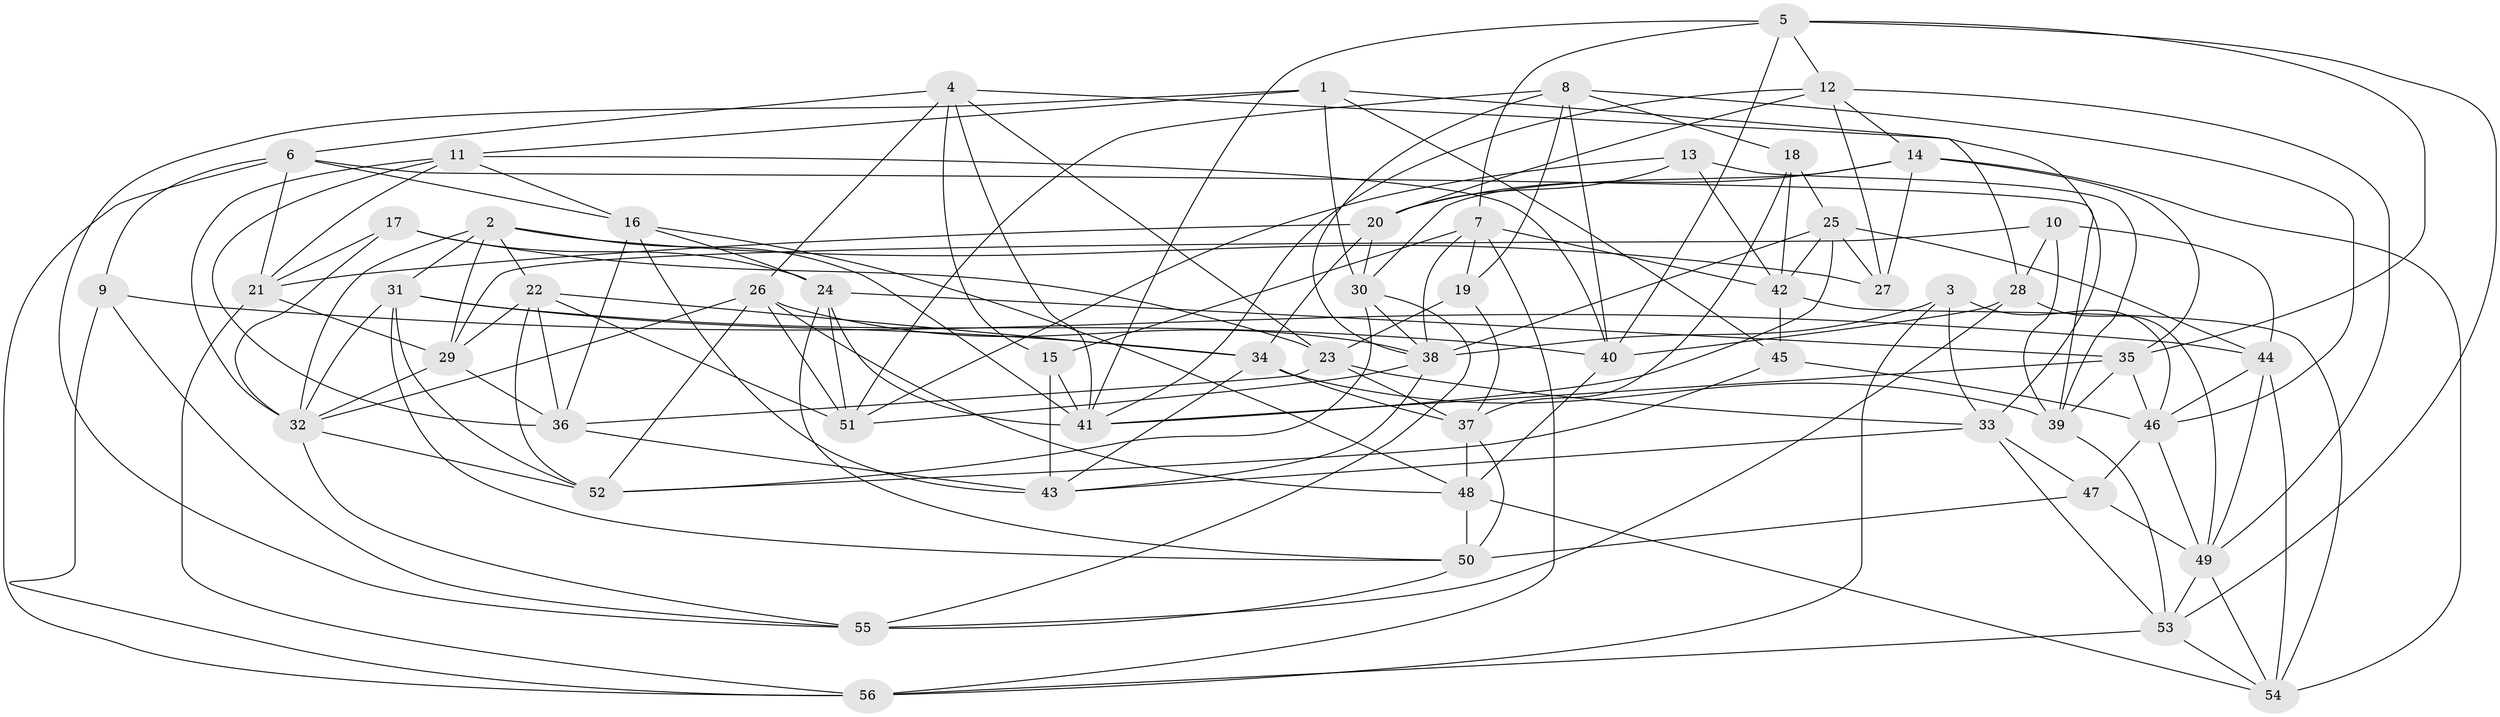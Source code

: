 // original degree distribution, {4: 1.0}
// Generated by graph-tools (version 1.1) at 2025/50/03/09/25 03:50:49]
// undirected, 56 vertices, 160 edges
graph export_dot {
graph [start="1"]
  node [color=gray90,style=filled];
  1;
  2;
  3;
  4;
  5;
  6;
  7;
  8;
  9;
  10;
  11;
  12;
  13;
  14;
  15;
  16;
  17;
  18;
  19;
  20;
  21;
  22;
  23;
  24;
  25;
  26;
  27;
  28;
  29;
  30;
  31;
  32;
  33;
  34;
  35;
  36;
  37;
  38;
  39;
  40;
  41;
  42;
  43;
  44;
  45;
  46;
  47;
  48;
  49;
  50;
  51;
  52;
  53;
  54;
  55;
  56;
  1 -- 11 [weight=1.0];
  1 -- 28 [weight=2.0];
  1 -- 30 [weight=1.0];
  1 -- 45 [weight=1.0];
  1 -- 55 [weight=1.0];
  2 -- 22 [weight=1.0];
  2 -- 27 [weight=1.0];
  2 -- 29 [weight=1.0];
  2 -- 31 [weight=1.0];
  2 -- 32 [weight=1.0];
  2 -- 41 [weight=1.0];
  3 -- 33 [weight=1.0];
  3 -- 38 [weight=1.0];
  3 -- 46 [weight=1.0];
  3 -- 56 [weight=1.0];
  4 -- 6 [weight=1.0];
  4 -- 15 [weight=1.0];
  4 -- 23 [weight=1.0];
  4 -- 26 [weight=1.0];
  4 -- 33 [weight=1.0];
  4 -- 41 [weight=1.0];
  5 -- 7 [weight=1.0];
  5 -- 12 [weight=1.0];
  5 -- 35 [weight=1.0];
  5 -- 40 [weight=1.0];
  5 -- 41 [weight=1.0];
  5 -- 53 [weight=1.0];
  6 -- 9 [weight=1.0];
  6 -- 16 [weight=1.0];
  6 -- 21 [weight=1.0];
  6 -- 39 [weight=1.0];
  6 -- 56 [weight=1.0];
  7 -- 15 [weight=1.0];
  7 -- 19 [weight=1.0];
  7 -- 38 [weight=1.0];
  7 -- 42 [weight=1.0];
  7 -- 56 [weight=1.0];
  8 -- 18 [weight=1.0];
  8 -- 19 [weight=1.0];
  8 -- 38 [weight=1.0];
  8 -- 40 [weight=1.0];
  8 -- 46 [weight=1.0];
  8 -- 51 [weight=1.0];
  9 -- 44 [weight=1.0];
  9 -- 55 [weight=1.0];
  9 -- 56 [weight=1.0];
  10 -- 28 [weight=1.0];
  10 -- 29 [weight=1.0];
  10 -- 39 [weight=1.0];
  10 -- 44 [weight=1.0];
  11 -- 16 [weight=1.0];
  11 -- 21 [weight=1.0];
  11 -- 32 [weight=1.0];
  11 -- 36 [weight=1.0];
  11 -- 40 [weight=1.0];
  12 -- 14 [weight=1.0];
  12 -- 20 [weight=1.0];
  12 -- 27 [weight=1.0];
  12 -- 41 [weight=1.0];
  12 -- 49 [weight=1.0];
  13 -- 20 [weight=1.0];
  13 -- 39 [weight=1.0];
  13 -- 42 [weight=1.0];
  13 -- 51 [weight=1.0];
  14 -- 20 [weight=1.0];
  14 -- 27 [weight=1.0];
  14 -- 30 [weight=1.0];
  14 -- 35 [weight=1.0];
  14 -- 54 [weight=1.0];
  15 -- 41 [weight=1.0];
  15 -- 43 [weight=1.0];
  16 -- 24 [weight=1.0];
  16 -- 36 [weight=1.0];
  16 -- 43 [weight=1.0];
  16 -- 48 [weight=1.0];
  17 -- 21 [weight=1.0];
  17 -- 23 [weight=1.0];
  17 -- 24 [weight=1.0];
  17 -- 32 [weight=1.0];
  18 -- 25 [weight=1.0];
  18 -- 37 [weight=1.0];
  18 -- 42 [weight=1.0];
  19 -- 23 [weight=1.0];
  19 -- 37 [weight=1.0];
  20 -- 21 [weight=1.0];
  20 -- 30 [weight=1.0];
  20 -- 34 [weight=1.0];
  21 -- 29 [weight=1.0];
  21 -- 56 [weight=1.0];
  22 -- 29 [weight=1.0];
  22 -- 34 [weight=1.0];
  22 -- 36 [weight=1.0];
  22 -- 51 [weight=1.0];
  22 -- 52 [weight=1.0];
  23 -- 33 [weight=1.0];
  23 -- 36 [weight=1.0];
  23 -- 37 [weight=1.0];
  24 -- 35 [weight=1.0];
  24 -- 41 [weight=1.0];
  24 -- 50 [weight=1.0];
  24 -- 51 [weight=1.0];
  25 -- 27 [weight=1.0];
  25 -- 38 [weight=1.0];
  25 -- 41 [weight=1.0];
  25 -- 42 [weight=1.0];
  25 -- 44 [weight=1.0];
  26 -- 32 [weight=1.0];
  26 -- 38 [weight=1.0];
  26 -- 48 [weight=1.0];
  26 -- 51 [weight=1.0];
  26 -- 52 [weight=1.0];
  28 -- 40 [weight=1.0];
  28 -- 49 [weight=1.0];
  28 -- 55 [weight=1.0];
  29 -- 32 [weight=1.0];
  29 -- 36 [weight=1.0];
  30 -- 38 [weight=1.0];
  30 -- 52 [weight=1.0];
  30 -- 55 [weight=1.0];
  31 -- 32 [weight=1.0];
  31 -- 34 [weight=1.0];
  31 -- 40 [weight=1.0];
  31 -- 50 [weight=1.0];
  31 -- 52 [weight=1.0];
  32 -- 52 [weight=1.0];
  32 -- 55 [weight=1.0];
  33 -- 43 [weight=1.0];
  33 -- 47 [weight=1.0];
  33 -- 53 [weight=1.0];
  34 -- 37 [weight=1.0];
  34 -- 39 [weight=1.0];
  34 -- 43 [weight=1.0];
  35 -- 39 [weight=1.0];
  35 -- 41 [weight=1.0];
  35 -- 46 [weight=1.0];
  36 -- 43 [weight=1.0];
  37 -- 48 [weight=1.0];
  37 -- 50 [weight=1.0];
  38 -- 43 [weight=1.0];
  38 -- 51 [weight=1.0];
  39 -- 53 [weight=1.0];
  40 -- 48 [weight=1.0];
  42 -- 45 [weight=1.0];
  42 -- 54 [weight=1.0];
  44 -- 46 [weight=1.0];
  44 -- 49 [weight=1.0];
  44 -- 54 [weight=1.0];
  45 -- 46 [weight=1.0];
  45 -- 52 [weight=1.0];
  46 -- 47 [weight=2.0];
  46 -- 49 [weight=1.0];
  47 -- 49 [weight=2.0];
  47 -- 50 [weight=1.0];
  48 -- 50 [weight=1.0];
  48 -- 54 [weight=1.0];
  49 -- 53 [weight=1.0];
  49 -- 54 [weight=1.0];
  50 -- 55 [weight=1.0];
  53 -- 54 [weight=1.0];
  53 -- 56 [weight=1.0];
}
